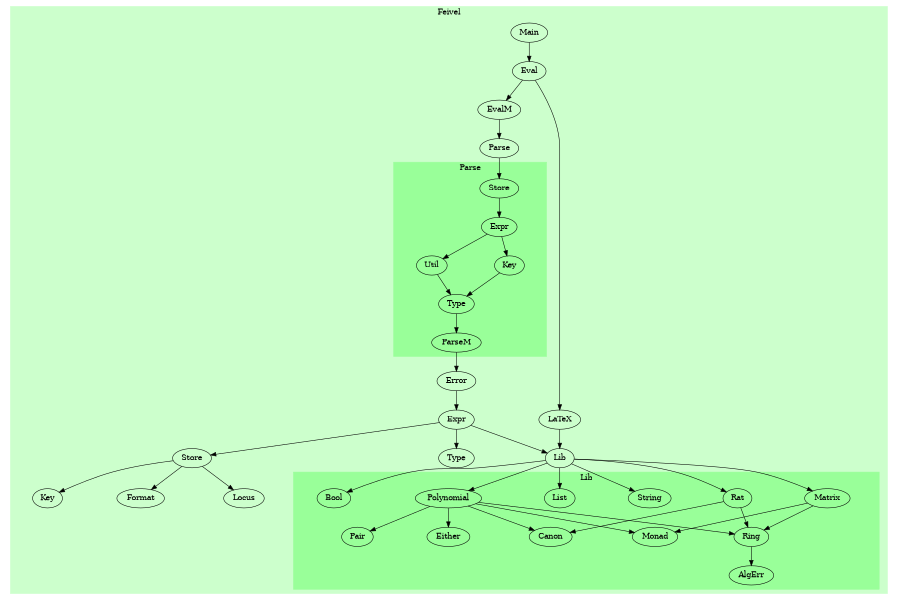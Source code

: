 digraph G {
size="6,4";
ratio="fill";
subgraph cluster_0 {
label="Feivel";
color="#ccffcc";
style="filled";
u30[label="Error"];
u17[label="Store"];
u16[label="Type"];
u15[label="Expr"];
u8[label="Key"];
u7[label="Format"];
u6[label="EvalM"];
u5[label="Main"];
u4[label="Parse"];
u3[label="LaTeX"];
u2[label="Eval"];
u1[label="Locus"];
u0[label="Lib"];
subgraph cluster_1 {
label="Lib";
color="#99ff99";
style="filled";
u29[label="Monad"];
u28[label="Matrix"];
u27[label="Rat"];
u26[label="String"];
u25[label="AlgErr"];
u24[label="Either"];
u23[label="Ring"];
u22[label="List"];
u21[label="Canon"];
u20[label="Pair"];
u19[label="Polynomial"];
u18[label="Bool"];

}
subgraph cluster_2 {
label="Parse";
color="#99ff99";
style="filled";
u14[label="Store"];
u13[label="Type"];
u12[label="Expr"];
u11[label="Util"];
u10[label="Key"];
u9[label="ParseM"];

}

}
u0 -> u18;
u0 -> u19;
u0 -> u22;
u0 -> u26;
u0 -> u27;
u0 -> u28;
u2 -> u3;
u2 -> u6;
u3 -> u0;
u4 -> u14;
u5 -> u2;
u6 -> u4;
u9 -> u30;
u10 -> u13;
u11 -> u13;
u12 -> u10;
u12 -> u11;
u13 -> u9;
u14 -> u12;
u15 -> u0;
u15 -> u16;
u15 -> u17;
u17 -> u1;
u17 -> u7;
u17 -> u8;
u19 -> u20;
u19 -> u21;
u19 -> u23;
u19 -> u24;
u19 -> u29;
u23 -> u25;
u27 -> u21;
u27 -> u23;
u28 -> u23;
u28 -> u29;
u30 -> u15;

}


